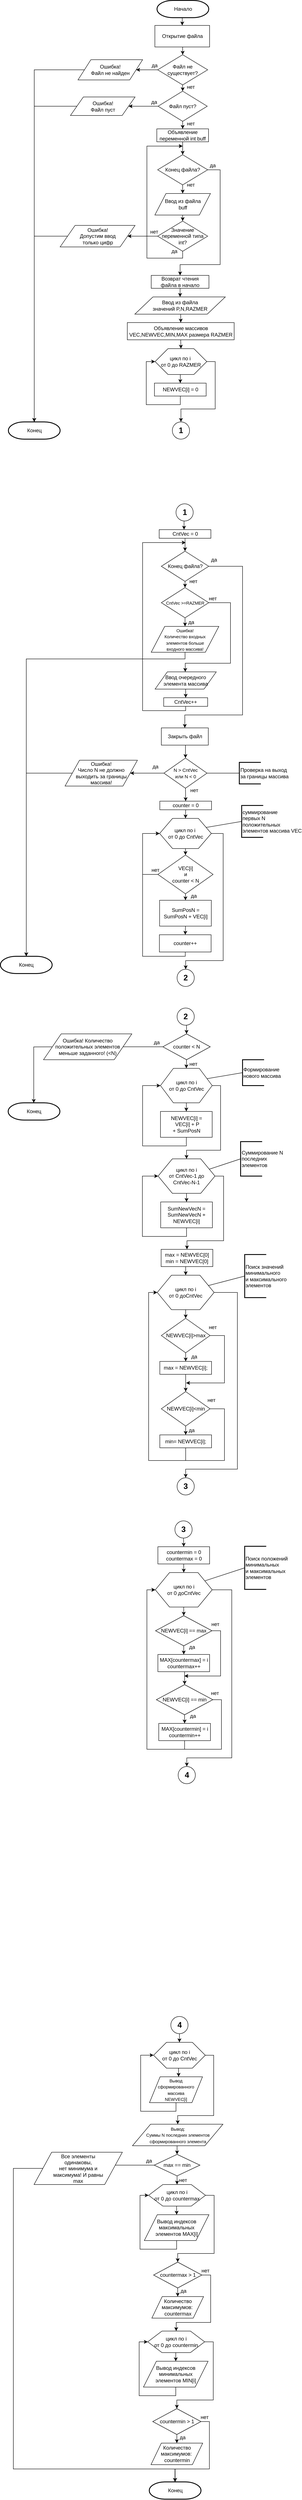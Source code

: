 <mxfile version="12.3.4" pages="1"><diagram id="WRQlMpWq58KjarVVxfaa" name="Page-1"><mxGraphModel dx="1133" dy="649" grid="1" gridSize="10" guides="1" tooltips="1" connect="1" arrows="1" fold="1" page="1" pageScale="1" pageWidth="827" pageHeight="1169" math="0" shadow="0"><root><mxCell id="0"/><mxCell id="1" parent="0"/><mxCell id="BiYYjC-haVE1dlscHwm2-1" style="edgeStyle=orthogonalEdgeStyle;rounded=0;orthogonalLoop=1;jettySize=auto;html=1;exitX=0;exitY=0.5;exitDx=0;exitDy=0;entryX=1;entryY=0.5;entryDx=0;entryDy=0;" parent="1" source="BiYYjC-haVE1dlscHwm2-3" target="BiYYjC-haVE1dlscHwm2-20" edge="1"><mxGeometry relative="1" as="geometry"><mxPoint x="330" y="172.059" as="targetPoint"/></mxGeometry></mxCell><mxCell id="BiYYjC-haVE1dlscHwm2-2" style="edgeStyle=orthogonalEdgeStyle;rounded=0;orthogonalLoop=1;jettySize=auto;html=1;exitX=0.5;exitY=1;exitDx=0;exitDy=0;entryX=0.5;entryY=0;entryDx=0;entryDy=0;" parent="1" source="BiYYjC-haVE1dlscHwm2-3" target="BiYYjC-haVE1dlscHwm2-6" edge="1"><mxGeometry relative="1" as="geometry"/></mxCell><mxCell id="BiYYjC-haVE1dlscHwm2-3" value="Файл не существует?" style="rhombus;whiteSpace=wrap;html=1;" parent="1" vertex="1"><mxGeometry x="385" y="138" width="116" height="70" as="geometry"/></mxCell><mxCell id="BiYYjC-haVE1dlscHwm2-4" style="edgeStyle=orthogonalEdgeStyle;rounded=0;orthogonalLoop=1;jettySize=auto;html=1;exitX=0;exitY=0.5;exitDx=0;exitDy=0;entryX=1;entryY=0.5;entryDx=0;entryDy=0;" parent="1" source="BiYYjC-haVE1dlscHwm2-6" target="BiYYjC-haVE1dlscHwm2-21" edge="1"><mxGeometry relative="1" as="geometry"/></mxCell><mxCell id="95Y7y77qvngCBrebsbAm-8" style="edgeStyle=orthogonalEdgeStyle;rounded=0;orthogonalLoop=1;jettySize=auto;html=1;exitX=0.5;exitY=1;exitDx=0;exitDy=0;entryX=0.5;entryY=0;entryDx=0;entryDy=0;" edge="1" parent="1" source="BiYYjC-haVE1dlscHwm2-6" target="95Y7y77qvngCBrebsbAm-11"><mxGeometry relative="1" as="geometry"><mxPoint x="442.69" y="309.897" as="targetPoint"/></mxGeometry></mxCell><mxCell id="BiYYjC-haVE1dlscHwm2-6" value="Файл пуст?" style="rhombus;whiteSpace=wrap;html=1;" parent="1" vertex="1"><mxGeometry x="386" y="222.5" width="114" height="70" as="geometry"/></mxCell><mxCell id="BiYYjC-haVE1dlscHwm2-7" style="edgeStyle=orthogonalEdgeStyle;rounded=0;orthogonalLoop=1;jettySize=auto;html=1;exitX=0.5;exitY=1;exitDx=0;exitDy=0;entryX=0.5;entryY=0;entryDx=0;entryDy=0;" parent="1" target="95Y7y77qvngCBrebsbAm-58" edge="1"><mxGeometry relative="1" as="geometry"><mxPoint x="434.05" y="740.039" as="sourcePoint"/><mxPoint x="437.862" y="760.241" as="targetPoint"/><Array as="points"><mxPoint x="438" y="740"/></Array></mxGeometry></mxCell><mxCell id="BiYYjC-haVE1dlscHwm2-8" value="Ввод из файла&lt;br&gt;значений P,N,RAZMER" style="shape=parallelogram;perimeter=parallelogramPerimeter;whiteSpace=wrap;html=1;" parent="1" vertex="1"><mxGeometry x="332" y="700" width="210" height="40" as="geometry"/></mxCell><mxCell id="BiYYjC-haVE1dlscHwm2-16" style="edgeStyle=orthogonalEdgeStyle;rounded=0;orthogonalLoop=1;jettySize=auto;html=1;exitX=0.5;exitY=1;exitDx=0;exitDy=0;entryX=0.5;entryY=0;entryDx=0;entryDy=0;" parent="1" source="BiYYjC-haVE1dlscHwm2-17" target="BiYYjC-haVE1dlscHwm2-3" edge="1"><mxGeometry relative="1" as="geometry"/></mxCell><mxCell id="BiYYjC-haVE1dlscHwm2-17" value="Открытие файла" style="rounded=0;whiteSpace=wrap;html=1;" parent="1" vertex="1"><mxGeometry x="378.5" y="70" width="127" height="50" as="geometry"/></mxCell><mxCell id="YKleQXhqSdY958COvMkc-29" style="edgeStyle=orthogonalEdgeStyle;rounded=0;orthogonalLoop=1;jettySize=auto;html=1;exitX=0;exitY=0.5;exitDx=0;exitDy=0;entryX=0.5;entryY=0;entryDx=0;entryDy=0;entryPerimeter=0;" parent="1" source="BiYYjC-haVE1dlscHwm2-20" target="95Y7y77qvngCBrebsbAm-72" edge="1"><mxGeometry relative="1" as="geometry"><mxPoint x="86.138" y="1033.345" as="targetPoint"/></mxGeometry></mxCell><mxCell id="BiYYjC-haVE1dlscHwm2-20" value="Ошибка! &lt;br&gt;Файл не найден" style="shape=parallelogram;perimeter=parallelogramPerimeter;whiteSpace=wrap;html=1;" parent="1" vertex="1"><mxGeometry x="200" y="149.5" width="150" height="47" as="geometry"/></mxCell><mxCell id="YKleQXhqSdY958COvMkc-28" style="edgeStyle=orthogonalEdgeStyle;rounded=0;orthogonalLoop=1;jettySize=auto;html=1;exitX=0;exitY=0.5;exitDx=0;exitDy=0;entryX=0.5;entryY=0;entryDx=0;entryDy=0;entryPerimeter=0;" parent="1" source="BiYYjC-haVE1dlscHwm2-21" target="95Y7y77qvngCBrebsbAm-72" edge="1"><mxGeometry relative="1" as="geometry"><mxPoint x="86.138" y="1033.345" as="targetPoint"/></mxGeometry></mxCell><mxCell id="BiYYjC-haVE1dlscHwm2-21" value="Ошибка! &lt;br&gt;Файл пуст" style="shape=parallelogram;perimeter=parallelogramPerimeter;whiteSpace=wrap;html=1;" parent="1" vertex="1"><mxGeometry x="182.5" y="236" width="150" height="43" as="geometry"/></mxCell><mxCell id="95Y7y77qvngCBrebsbAm-83" style="edgeStyle=orthogonalEdgeStyle;rounded=0;orthogonalLoop=1;jettySize=auto;html=1;exitX=0.5;exitY=1;exitDx=0;exitDy=0;entryX=0.5;entryY=0;entryDx=0;entryDy=0;" edge="1" parent="1" source="BiYYjC-haVE1dlscHwm2-25" target="BiYYjC-haVE1dlscHwm2-29"><mxGeometry relative="1" as="geometry"/></mxCell><mxCell id="BiYYjC-haVE1dlscHwm2-25" value="Закрыть файл" style="rounded=0;whiteSpace=wrap;html=1;" parent="1" vertex="1"><mxGeometry x="393.5" y="1700" width="109" height="40" as="geometry"/></mxCell><mxCell id="BiYYjC-haVE1dlscHwm2-27" style="edgeStyle=orthogonalEdgeStyle;rounded=0;orthogonalLoop=1;jettySize=auto;html=1;exitX=0;exitY=0.5;exitDx=0;exitDy=0;entryX=1;entryY=0.5;entryDx=0;entryDy=0;" parent="1" source="BiYYjC-haVE1dlscHwm2-29" target="BiYYjC-haVE1dlscHwm2-30" edge="1"><mxGeometry relative="1" as="geometry"/></mxCell><mxCell id="BiYYjC-haVE1dlscHwm2-28" style="edgeStyle=orthogonalEdgeStyle;rounded=0;orthogonalLoop=1;jettySize=auto;html=1;exitX=0.5;exitY=1;exitDx=0;exitDy=0;entryX=0.5;entryY=0;entryDx=0;entryDy=0;" parent="1" source="BiYYjC-haVE1dlscHwm2-29" target="95Y7y77qvngCBrebsbAm-101" edge="1"><mxGeometry relative="1" as="geometry"><mxPoint x="449.621" y="1885.741" as="targetPoint"/></mxGeometry></mxCell><mxCell id="BiYYjC-haVE1dlscHwm2-29" value="&lt;font style=&quot;font-size: 11px&quot;&gt;N &amp;gt; СntVec &lt;br&gt;или N &amp;lt; 0&lt;/font&gt;" style="rhombus;whiteSpace=wrap;html=1;" parent="1" vertex="1"><mxGeometry x="399.5" y="1770" width="100" height="70" as="geometry"/></mxCell><mxCell id="95Y7y77qvngCBrebsbAm-84" style="edgeStyle=orthogonalEdgeStyle;rounded=0;orthogonalLoop=1;jettySize=auto;html=1;exitX=0;exitY=0.5;exitDx=0;exitDy=0;entryX=0.5;entryY=0;entryDx=0;entryDy=0;entryPerimeter=0;" edge="1" parent="1" source="BiYYjC-haVE1dlscHwm2-30" target="95Y7y77qvngCBrebsbAm-105"><mxGeometry relative="1" as="geometry"><mxPoint x="70" y="1960" as="targetPoint"/></mxGeometry></mxCell><mxCell id="BiYYjC-haVE1dlscHwm2-30" value="Ошибка! &lt;br&gt;Число N не должно &lt;br&gt;выходить за границы массива!" style="shape=parallelogram;perimeter=parallelogramPerimeter;whiteSpace=wrap;html=1;" parent="1" vertex="1"><mxGeometry x="170" y="1775" width="168" height="60" as="geometry"/></mxCell><mxCell id="BiYYjC-haVE1dlscHwm2-31" value="Проверка на выход&amp;nbsp;&lt;br&gt;за границы массива&lt;span style=&quot;text-align: center&quot;&gt;&lt;br&gt;&lt;/span&gt;" style="strokeWidth=2;html=1;shape=mxgraph.flowchart.annotation_1;align=left;pointerEvents=1;" parent="1" vertex="1"><mxGeometry x="574.5" y="1780" width="50" height="50" as="geometry"/></mxCell><mxCell id="BiYYjC-haVE1dlscHwm2-51" value="да" style="text;html=1;strokeColor=none;fillColor=none;align=center;verticalAlign=middle;whiteSpace=wrap;rounded=0;" parent="1" vertex="1"><mxGeometry x="358" y="152.5" width="40" height="20" as="geometry"/></mxCell><mxCell id="BiYYjC-haVE1dlscHwm2-52" value="нет&lt;br&gt;" style="text;html=1;strokeColor=none;fillColor=none;align=center;verticalAlign=middle;whiteSpace=wrap;rounded=0;" parent="1" vertex="1"><mxGeometry x="442" y="203" width="40" height="20" as="geometry"/></mxCell><mxCell id="BiYYjC-haVE1dlscHwm2-53" value="да" style="text;html=1;strokeColor=none;fillColor=none;align=center;verticalAlign=middle;whiteSpace=wrap;rounded=0;" parent="1" vertex="1"><mxGeometry x="357" y="237.5" width="40" height="20" as="geometry"/></mxCell><mxCell id="BiYYjC-haVE1dlscHwm2-54" value="нет" style="text;html=1;strokeColor=none;fillColor=none;align=center;verticalAlign=middle;whiteSpace=wrap;rounded=0;" parent="1" vertex="1"><mxGeometry x="442" y="287.5" width="40" height="20" as="geometry"/></mxCell><mxCell id="BiYYjC-haVE1dlscHwm2-57" value="да" style="text;html=1;strokeColor=none;fillColor=none;align=center;verticalAlign=middle;whiteSpace=wrap;rounded=0;" parent="1" vertex="1"><mxGeometry x="359.5" y="1780" width="40" height="20" as="geometry"/></mxCell><mxCell id="BiYYjC-haVE1dlscHwm2-63" value="нет" style="text;html=1;strokeColor=none;fillColor=none;align=center;verticalAlign=middle;whiteSpace=wrap;rounded=0;" parent="1" vertex="1"><mxGeometry x="449.5" y="1835" width="40" height="20" as="geometry"/></mxCell><mxCell id="YKleQXhqSdY958COvMkc-8" value="" style="endArrow=none;html=1;exitX=1;exitY=0.5;exitDx=0;exitDy=0;entryX=0;entryY=0.5;entryDx=0;entryDy=0;entryPerimeter=0;" parent="1" source="BiYYjC-haVE1dlscHwm2-29" target="BiYYjC-haVE1dlscHwm2-31" edge="1"><mxGeometry width="50" height="50" relative="1" as="geometry"><mxPoint x="517.5" y="1820" as="sourcePoint"/><mxPoint x="567.5" y="1770" as="targetPoint"/></mxGeometry></mxCell><mxCell id="95Y7y77qvngCBrebsbAm-5" style="edgeStyle=orthogonalEdgeStyle;rounded=0;orthogonalLoop=1;jettySize=auto;html=1;exitX=0.5;exitY=1;exitDx=0;exitDy=0;exitPerimeter=0;entryX=0.5;entryY=0;entryDx=0;entryDy=0;" edge="1" parent="1" source="95Y7y77qvngCBrebsbAm-3" target="BiYYjC-haVE1dlscHwm2-17"><mxGeometry relative="1" as="geometry"/></mxCell><mxCell id="95Y7y77qvngCBrebsbAm-3" value="&lt;span style=&quot;white-space: normal&quot;&gt;Начало&lt;/span&gt;" style="strokeWidth=2;html=1;shape=mxgraph.flowchart.terminator;whiteSpace=wrap;" vertex="1" parent="1"><mxGeometry x="383.5" y="12" width="120" height="40" as="geometry"/></mxCell><mxCell id="95Y7y77qvngCBrebsbAm-16" style="edgeStyle=orthogonalEdgeStyle;rounded=0;orthogonalLoop=1;jettySize=auto;html=1;exitX=0.5;exitY=1;exitDx=0;exitDy=0;entryX=0.5;entryY=0;entryDx=0;entryDy=0;" edge="1" parent="1" source="95Y7y77qvngCBrebsbAm-9" target="95Y7y77qvngCBrebsbAm-15"><mxGeometry relative="1" as="geometry"/></mxCell><mxCell id="95Y7y77qvngCBrebsbAm-9" value="Ввод из файла&lt;br&gt;buff" style="shape=parallelogram;perimeter=parallelogramPerimeter;whiteSpace=wrap;html=1;" vertex="1" parent="1"><mxGeometry x="378.5" y="460" width="129" height="50" as="geometry"/></mxCell><mxCell id="95Y7y77qvngCBrebsbAm-13" style="edgeStyle=orthogonalEdgeStyle;rounded=0;orthogonalLoop=1;jettySize=auto;html=1;exitX=0.5;exitY=1;exitDx=0;exitDy=0;entryX=0.5;entryY=0;entryDx=0;entryDy=0;" edge="1" parent="1" source="95Y7y77qvngCBrebsbAm-10" target="95Y7y77qvngCBrebsbAm-9"><mxGeometry relative="1" as="geometry"/></mxCell><mxCell id="95Y7y77qvngCBrebsbAm-18" style="edgeStyle=orthogonalEdgeStyle;rounded=0;orthogonalLoop=1;jettySize=auto;html=1;exitX=1;exitY=0.5;exitDx=0;exitDy=0;entryX=0.5;entryY=0;entryDx=0;entryDy=0;" edge="1" parent="1" source="95Y7y77qvngCBrebsbAm-10" target="95Y7y77qvngCBrebsbAm-29"><mxGeometry relative="1" as="geometry"><mxPoint x="493.667" y="400.167" as="sourcePoint"/><mxPoint x="442" y="670" as="targetPoint"/><Array as="points"><mxPoint x="530" y="405"/><mxPoint x="530" y="625"/><mxPoint x="437" y="625"/></Array></mxGeometry></mxCell><mxCell id="95Y7y77qvngCBrebsbAm-10" value="Конец файла?" style="rhombus;whiteSpace=wrap;html=1;" vertex="1" parent="1"><mxGeometry x="385" y="370" width="116" height="70" as="geometry"/></mxCell><mxCell id="95Y7y77qvngCBrebsbAm-12" style="edgeStyle=orthogonalEdgeStyle;rounded=0;orthogonalLoop=1;jettySize=auto;html=1;exitX=0.5;exitY=1;exitDx=0;exitDy=0;entryX=0.5;entryY=0;entryDx=0;entryDy=0;" edge="1" parent="1" source="95Y7y77qvngCBrebsbAm-11" target="95Y7y77qvngCBrebsbAm-10"><mxGeometry relative="1" as="geometry"/></mxCell><mxCell id="95Y7y77qvngCBrebsbAm-11" value="Объявление переменной int buff" style="rounded=0;whiteSpace=wrap;html=1;" vertex="1" parent="1"><mxGeometry x="383" y="310" width="120" height="30" as="geometry"/></mxCell><mxCell id="95Y7y77qvngCBrebsbAm-17" style="edgeStyle=orthogonalEdgeStyle;rounded=0;orthogonalLoop=1;jettySize=auto;html=1;exitX=0.5;exitY=1;exitDx=0;exitDy=0;" edge="1" parent="1" source="95Y7y77qvngCBrebsbAm-15"><mxGeometry relative="1" as="geometry"><mxPoint x="443" y="350" as="targetPoint"/><Array as="points"><mxPoint x="443" y="610"/><mxPoint x="360" y="610"/><mxPoint x="360" y="350"/></Array></mxGeometry></mxCell><mxCell id="95Y7y77qvngCBrebsbAm-15" value="Значение переменной типа int?" style="rhombus;whiteSpace=wrap;html=1;" vertex="1" parent="1"><mxGeometry x="385" y="524" width="116" height="70" as="geometry"/></mxCell><mxCell id="95Y7y77qvngCBrebsbAm-19" value="да" style="text;html=1;strokeColor=none;fillColor=none;align=center;verticalAlign=middle;whiteSpace=wrap;rounded=0;" vertex="1" parent="1"><mxGeometry x="493" y="385" width="40" height="20" as="geometry"/></mxCell><mxCell id="95Y7y77qvngCBrebsbAm-20" value="нет" style="text;html=1;strokeColor=none;fillColor=none;align=center;verticalAlign=middle;whiteSpace=wrap;rounded=0;" vertex="1" parent="1"><mxGeometry x="442" y="430" width="40" height="20" as="geometry"/></mxCell><mxCell id="95Y7y77qvngCBrebsbAm-21" value="да" style="text;html=1;strokeColor=none;fillColor=none;align=center;verticalAlign=middle;whiteSpace=wrap;rounded=0;" vertex="1" parent="1"><mxGeometry x="403.5" y="584" width="40" height="20" as="geometry"/></mxCell><mxCell id="95Y7y77qvngCBrebsbAm-25" style="edgeStyle=orthogonalEdgeStyle;rounded=0;orthogonalLoop=1;jettySize=auto;html=1;exitX=0;exitY=0.5;exitDx=0;exitDy=0;entryX=1;entryY=0.5;entryDx=0;entryDy=0;" edge="1" parent="1" source="95Y7y77qvngCBrebsbAm-15" target="95Y7y77qvngCBrebsbAm-24"><mxGeometry relative="1" as="geometry"><Array as="points"/></mxGeometry></mxCell><mxCell id="95Y7y77qvngCBrebsbAm-23" value="нет" style="text;html=1;strokeColor=none;fillColor=none;align=center;verticalAlign=middle;whiteSpace=wrap;rounded=0;" vertex="1" parent="1"><mxGeometry x="357" y="539" width="40" height="20" as="geometry"/></mxCell><mxCell id="95Y7y77qvngCBrebsbAm-26" style="edgeStyle=orthogonalEdgeStyle;rounded=0;orthogonalLoop=1;jettySize=auto;html=1;exitX=0;exitY=0.5;exitDx=0;exitDy=0;entryX=0.5;entryY=0;entryDx=0;entryDy=0;entryPerimeter=0;" edge="1" parent="1" source="95Y7y77qvngCBrebsbAm-24" target="95Y7y77qvngCBrebsbAm-72"><mxGeometry relative="1" as="geometry"><mxPoint x="86.138" y="1033.345" as="targetPoint"/><Array as="points"><mxPoint x="99" y="559"/></Array></mxGeometry></mxCell><mxCell id="95Y7y77qvngCBrebsbAm-24" value="Ошибка! &lt;br&gt;Допустим ввод &lt;br&gt;только цифр" style="shape=parallelogram;perimeter=parallelogramPerimeter;whiteSpace=wrap;html=1;" vertex="1" parent="1"><mxGeometry x="158.5" y="534" width="174" height="50" as="geometry"/></mxCell><mxCell id="95Y7y77qvngCBrebsbAm-30" style="edgeStyle=orthogonalEdgeStyle;rounded=0;orthogonalLoop=1;jettySize=auto;html=1;exitX=0.5;exitY=1;exitDx=0;exitDy=0;entryX=0.5;entryY=0;entryDx=0;entryDy=0;" edge="1" parent="1" source="95Y7y77qvngCBrebsbAm-29" target="BiYYjC-haVE1dlscHwm2-8"><mxGeometry relative="1" as="geometry"/></mxCell><mxCell id="95Y7y77qvngCBrebsbAm-29" value="Возврат чтения &lt;br&gt;файла в начало" style="rounded=0;whiteSpace=wrap;html=1;" vertex="1" parent="1"><mxGeometry x="370" y="650" width="134" height="30" as="geometry"/></mxCell><mxCell id="95Y7y77qvngCBrebsbAm-45" style="edgeStyle=orthogonalEdgeStyle;rounded=0;orthogonalLoop=1;jettySize=auto;html=1;exitX=0.5;exitY=1;exitDx=0;exitDy=0;entryX=0.5;entryY=0;entryDx=0;entryDy=0;" edge="1" parent="1" source="95Y7y77qvngCBrebsbAm-46" target="95Y7y77qvngCBrebsbAm-53"><mxGeometry relative="1" as="geometry"><mxPoint x="448.293" y="1379.914" as="targetPoint"/></mxGeometry></mxCell><mxCell id="95Y7y77qvngCBrebsbAm-79" style="edgeStyle=orthogonalEdgeStyle;rounded=0;orthogonalLoop=1;jettySize=auto;html=1;exitX=1;exitY=0.5;exitDx=0;exitDy=0;entryX=0.5;entryY=0;entryDx=0;entryDy=0;" edge="1" parent="1" source="95Y7y77qvngCBrebsbAm-46" target="BiYYjC-haVE1dlscHwm2-25"><mxGeometry relative="1" as="geometry"><mxPoint x="452" y="1700" as="targetPoint"/><Array as="points"><mxPoint x="582" y="1325"/><mxPoint x="582" y="1670"/><mxPoint x="448" y="1670"/></Array></mxGeometry></mxCell><mxCell id="95Y7y77qvngCBrebsbAm-46" value="Конец файла?" style="rhombus;whiteSpace=wrap;html=1;" vertex="1" parent="1"><mxGeometry x="393.5" y="1290" width="110" height="70" as="geometry"/></mxCell><mxCell id="95Y7y77qvngCBrebsbAm-47" value="нет" style="text;html=1;strokeColor=none;fillColor=none;align=center;verticalAlign=middle;whiteSpace=wrap;rounded=0;" vertex="1" parent="1"><mxGeometry x="447.5" y="1349.5" width="40" height="20" as="geometry"/></mxCell><mxCell id="95Y7y77qvngCBrebsbAm-48" value="да" style="text;html=1;strokeColor=none;fillColor=none;align=center;verticalAlign=middle;whiteSpace=wrap;rounded=0;" vertex="1" parent="1"><mxGeometry x="495.5" y="1299.5" width="40" height="20" as="geometry"/></mxCell><mxCell id="95Y7y77qvngCBrebsbAm-49" style="edgeStyle=orthogonalEdgeStyle;rounded=0;orthogonalLoop=1;jettySize=auto;html=1;exitX=0.5;exitY=1;exitDx=0;exitDy=0;entryX=0.5;entryY=0;entryDx=0;entryDy=0;" edge="1" parent="1" source="95Y7y77qvngCBrebsbAm-50" target="95Y7y77qvngCBrebsbAm-56"><mxGeometry relative="1" as="geometry"/></mxCell><mxCell id="95Y7y77qvngCBrebsbAm-50" value="Ввод очередного элемента массива" style="shape=parallelogram;perimeter=parallelogramPerimeter;whiteSpace=wrap;html=1;" vertex="1" parent="1"><mxGeometry x="379" y="1570" width="142" height="40" as="geometry"/></mxCell><mxCell id="95Y7y77qvngCBrebsbAm-51" style="edgeStyle=orthogonalEdgeStyle;rounded=0;orthogonalLoop=1;jettySize=auto;html=1;exitX=0.5;exitY=1;exitDx=0;exitDy=0;entryX=0.5;entryY=0;entryDx=0;entryDy=0;" edge="1" parent="1" source="95Y7y77qvngCBrebsbAm-53" target="95Y7y77qvngCBrebsbAm-54"><mxGeometry relative="1" as="geometry"><mxPoint x="448.293" y="1464.741" as="targetPoint"/></mxGeometry></mxCell><mxCell id="95Y7y77qvngCBrebsbAm-52" style="edgeStyle=orthogonalEdgeStyle;rounded=0;orthogonalLoop=1;jettySize=auto;html=1;exitX=1;exitY=0.5;exitDx=0;exitDy=0;" edge="1" parent="1" source="95Y7y77qvngCBrebsbAm-53" target="95Y7y77qvngCBrebsbAm-50"><mxGeometry relative="1" as="geometry"><mxPoint x="535.5" y="1594.5" as="targetPoint"/><Array as="points"><mxPoint x="554" y="1409"/><mxPoint x="554" y="1550"/><mxPoint x="449" y="1550"/></Array></mxGeometry></mxCell><mxCell id="95Y7y77qvngCBrebsbAm-53" value="&lt;font style=&quot;font-size: 10px&quot;&gt;CntVec &amp;gt;=RAZMER&lt;/font&gt;" style="rhombus;whiteSpace=wrap;html=1;" vertex="1" parent="1"><mxGeometry x="393.5" y="1374.5" width="110" height="70" as="geometry"/></mxCell><mxCell id="95Y7y77qvngCBrebsbAm-80" style="edgeStyle=orthogonalEdgeStyle;rounded=0;orthogonalLoop=1;jettySize=auto;html=1;exitX=0.5;exitY=1;exitDx=0;exitDy=0;entryX=0.5;entryY=0;entryDx=0;entryDy=0;entryPerimeter=0;" edge="1" parent="1" source="95Y7y77qvngCBrebsbAm-54" target="95Y7y77qvngCBrebsbAm-105"><mxGeometry relative="1" as="geometry"><mxPoint x="70" y="1960" as="targetPoint"/><Array as="points"><mxPoint x="449" y="1540"/><mxPoint x="80" y="1540"/></Array></mxGeometry></mxCell><mxCell id="95Y7y77qvngCBrebsbAm-54" value="&lt;font style=&quot;font-size: 10px&quot;&gt;Ошибка! &lt;br&gt;Количество входных &lt;br&gt;элементов больше &lt;br&gt;входного массива!&lt;/font&gt;" style="shape=parallelogram;perimeter=parallelogramPerimeter;whiteSpace=wrap;html=1;" vertex="1" parent="1"><mxGeometry x="370" y="1464.5" width="157" height="60" as="geometry"/></mxCell><mxCell id="95Y7y77qvngCBrebsbAm-55" value="да" style="text;html=1;strokeColor=none;fillColor=none;align=center;verticalAlign=middle;whiteSpace=wrap;rounded=0;" vertex="1" parent="1"><mxGeometry x="443" y="1444.5" width="40" height="20" as="geometry"/></mxCell><mxCell id="95Y7y77qvngCBrebsbAm-82" style="edgeStyle=orthogonalEdgeStyle;rounded=0;orthogonalLoop=1;jettySize=auto;html=1;exitX=0.5;exitY=1;exitDx=0;exitDy=0;" edge="1" parent="1" source="95Y7y77qvngCBrebsbAm-56"><mxGeometry relative="1" as="geometry"><mxPoint x="450" y="1270" as="targetPoint"/><Array as="points"><mxPoint x="450" y="1660"/><mxPoint x="350" y="1660"/><mxPoint x="350" y="1270"/></Array></mxGeometry></mxCell><mxCell id="95Y7y77qvngCBrebsbAm-56" value="CntVec++" style="rounded=0;whiteSpace=wrap;html=1;" vertex="1" parent="1"><mxGeometry x="399" y="1630" width="102" height="20" as="geometry"/></mxCell><mxCell id="95Y7y77qvngCBrebsbAm-57" value="нет" style="text;html=1;strokeColor=none;fillColor=none;align=center;verticalAlign=middle;whiteSpace=wrap;rounded=0;" vertex="1" parent="1"><mxGeometry x="493" y="1389.5" width="40" height="20" as="geometry"/></mxCell><mxCell id="95Y7y77qvngCBrebsbAm-64" style="edgeStyle=orthogonalEdgeStyle;rounded=0;orthogonalLoop=1;jettySize=auto;html=1;exitX=0.5;exitY=1;exitDx=0;exitDy=0;entryX=0.5;entryY=0;entryDx=0;entryDy=0;" edge="1" parent="1" source="95Y7y77qvngCBrebsbAm-58" target="95Y7y77qvngCBrebsbAm-63"><mxGeometry relative="1" as="geometry"/></mxCell><mxCell id="95Y7y77qvngCBrebsbAm-58" value="Объявление массивов&lt;br&gt;VEC,NEWVEC,MIN,MAX размера RAZMER" style="rounded=0;whiteSpace=wrap;html=1;" vertex="1" parent="1"><mxGeometry x="314.5" y="759.5" width="248" height="40" as="geometry"/></mxCell><mxCell id="95Y7y77qvngCBrebsbAm-66" style="edgeStyle=orthogonalEdgeStyle;rounded=0;orthogonalLoop=1;jettySize=auto;html=1;exitX=0.5;exitY=1;exitDx=0;exitDy=0;entryX=0.5;entryY=0;entryDx=0;entryDy=0;" edge="1" parent="1" source="95Y7y77qvngCBrebsbAm-63" target="95Y7y77qvngCBrebsbAm-65"><mxGeometry relative="1" as="geometry"/></mxCell><mxCell id="95Y7y77qvngCBrebsbAm-68" style="edgeStyle=orthogonalEdgeStyle;rounded=0;orthogonalLoop=1;jettySize=auto;html=1;exitX=1;exitY=0.5;exitDx=0;exitDy=0;entryX=0.5;entryY=0;entryDx=0;entryDy=0;" edge="1" parent="1" source="95Y7y77qvngCBrebsbAm-63" target="95Y7y77qvngCBrebsbAm-70"><mxGeometry relative="1" as="geometry"><mxPoint x="439.5" y="1010" as="targetPoint"/><Array as="points"><mxPoint x="518.5" y="850"/><mxPoint x="518.5" y="960"/><mxPoint x="439.5" y="960"/></Array></mxGeometry></mxCell><mxCell id="95Y7y77qvngCBrebsbAm-63" value="цикл по i&amp;nbsp;&lt;br&gt;от 0 до RAZMER" style="shape=hexagon;perimeter=hexagonPerimeter2;whiteSpace=wrap;html=1;" vertex="1" parent="1"><mxGeometry x="379" y="820" width="120" height="60" as="geometry"/></mxCell><mxCell id="95Y7y77qvngCBrebsbAm-67" style="edgeStyle=orthogonalEdgeStyle;rounded=0;orthogonalLoop=1;jettySize=auto;html=1;exitX=0.5;exitY=1;exitDx=0;exitDy=0;entryX=0;entryY=0.5;entryDx=0;entryDy=0;" edge="1" parent="1" source="95Y7y77qvngCBrebsbAm-65" target="95Y7y77qvngCBrebsbAm-63"><mxGeometry relative="1" as="geometry"><mxPoint x="370.5" y="850" as="targetPoint"/><Array as="points"><mxPoint x="437.5" y="950"/><mxPoint x="358.5" y="950"/><mxPoint x="358.5" y="850"/></Array></mxGeometry></mxCell><mxCell id="95Y7y77qvngCBrebsbAm-65" value="NEWVEC[i] = 0" style="rounded=0;whiteSpace=wrap;html=1;" vertex="1" parent="1"><mxGeometry x="377.5" y="900" width="120" height="30" as="geometry"/></mxCell><mxCell id="95Y7y77qvngCBrebsbAm-70" value="&lt;b&gt;&lt;font style=&quot;font-size: 18px&quot;&gt;1&lt;/font&gt;&lt;/b&gt;" style="ellipse;whiteSpace=wrap;html=1;" vertex="1" parent="1"><mxGeometry x="419" y="990" width="40" height="40" as="geometry"/></mxCell><mxCell id="95Y7y77qvngCBrebsbAm-72" value="Конец" style="strokeWidth=2;html=1;shape=mxgraph.flowchart.terminator;whiteSpace=wrap;" vertex="1" parent="1"><mxGeometry x="38.5" y="990" width="120" height="40" as="geometry"/></mxCell><mxCell id="95Y7y77qvngCBrebsbAm-78" style="edgeStyle=orthogonalEdgeStyle;rounded=0;orthogonalLoop=1;jettySize=auto;html=1;exitX=0.5;exitY=1;exitDx=0;exitDy=0;entryX=0.481;entryY=0;entryDx=0;entryDy=0;entryPerimeter=0;" edge="1" parent="1" source="95Y7y77qvngCBrebsbAm-73" target="95Y7y77qvngCBrebsbAm-75"><mxGeometry relative="1" as="geometry"/></mxCell><mxCell id="95Y7y77qvngCBrebsbAm-73" value="&lt;b&gt;&lt;font style=&quot;font-size: 18px&quot;&gt;1&lt;/font&gt;&lt;/b&gt;" style="ellipse;whiteSpace=wrap;html=1;" vertex="1" parent="1"><mxGeometry x="427.5" y="1180" width="40" height="40" as="geometry"/></mxCell><mxCell id="95Y7y77qvngCBrebsbAm-77" style="edgeStyle=orthogonalEdgeStyle;rounded=0;orthogonalLoop=1;jettySize=auto;html=1;exitX=0.5;exitY=1;exitDx=0;exitDy=0;entryX=0.5;entryY=0;entryDx=0;entryDy=0;" edge="1" parent="1" source="95Y7y77qvngCBrebsbAm-75" target="95Y7y77qvngCBrebsbAm-46"><mxGeometry relative="1" as="geometry"><Array as="points"><mxPoint x="448" y="1260"/></Array></mxGeometry></mxCell><mxCell id="95Y7y77qvngCBrebsbAm-75" value="CntVec = 0" style="rounded=0;whiteSpace=wrap;html=1;" vertex="1" parent="1"><mxGeometry x="388.5" y="1240" width="120" height="20" as="geometry"/></mxCell><mxCell id="95Y7y77qvngCBrebsbAm-85" style="edgeStyle=orthogonalEdgeStyle;rounded=0;orthogonalLoop=1;jettySize=auto;html=1;exitX=0.5;exitY=1;exitDx=0;exitDy=0;entryX=0.5;entryY=0;entryDx=0;entryDy=0;" edge="1" parent="1" source="95Y7y77qvngCBrebsbAm-87" target="95Y7y77qvngCBrebsbAm-90"><mxGeometry relative="1" as="geometry"/></mxCell><mxCell id="95Y7y77qvngCBrebsbAm-86" style="edgeStyle=orthogonalEdgeStyle;rounded=0;orthogonalLoop=1;jettySize=auto;html=1;exitX=1;exitY=0.5;exitDx=0;exitDy=0;entryX=0.5;entryY=0;entryDx=0;entryDy=0;" edge="1" parent="1" source="95Y7y77qvngCBrebsbAm-87" target="95Y7y77qvngCBrebsbAm-106"><mxGeometry relative="1" as="geometry"><mxPoint x="449.857" y="2259.857" as="targetPoint"/><Array as="points"><mxPoint x="537" y="1945"/><mxPoint x="537" y="2240"/><mxPoint x="450" y="2240"/></Array></mxGeometry></mxCell><mxCell id="95Y7y77qvngCBrebsbAm-87" value="цикл по i&amp;nbsp;&lt;br&gt;от 0 до CntVec" style="shape=hexagon;perimeter=hexagonPerimeter2;whiteSpace=wrap;html=1;" vertex="1" parent="1"><mxGeometry x="389.5" y="1910" width="120" height="70" as="geometry"/></mxCell><mxCell id="95Y7y77qvngCBrebsbAm-88" style="edgeStyle=orthogonalEdgeStyle;rounded=0;orthogonalLoop=1;jettySize=auto;html=1;exitX=0.5;exitY=1;exitDx=0;exitDy=0;entryX=0.5;entryY=0;entryDx=0;entryDy=0;" edge="1" parent="1" source="95Y7y77qvngCBrebsbAm-90" target="95Y7y77qvngCBrebsbAm-92"><mxGeometry relative="1" as="geometry"/></mxCell><mxCell id="95Y7y77qvngCBrebsbAm-89" style="edgeStyle=orthogonalEdgeStyle;rounded=0;jumpStyle=none;orthogonalLoop=1;jettySize=auto;html=1;exitX=0;exitY=0.5;exitDx=0;exitDy=0;entryX=0;entryY=0.5;entryDx=0;entryDy=0;strokeColor=#000000;" edge="1" parent="1" source="95Y7y77qvngCBrebsbAm-90" target="95Y7y77qvngCBrebsbAm-87"><mxGeometry relative="1" as="geometry"><Array as="points"><mxPoint x="350" y="2040"/><mxPoint x="350" y="1945"/></Array></mxGeometry></mxCell><mxCell id="95Y7y77qvngCBrebsbAm-90" value="VEC[i]&lt;br&gt;и&lt;br&gt;counter &amp;lt; N" style="rhombus;whiteSpace=wrap;html=1;" vertex="1" parent="1"><mxGeometry x="385.5" y="1995" width="128" height="90" as="geometry"/></mxCell><mxCell id="95Y7y77qvngCBrebsbAm-91" style="edgeStyle=orthogonalEdgeStyle;rounded=0;orthogonalLoop=1;jettySize=auto;html=1;exitX=0.5;exitY=1;exitDx=0;exitDy=0;entryX=0.5;entryY=0;entryDx=0;entryDy=0;" edge="1" parent="1" source="95Y7y77qvngCBrebsbAm-92" target="95Y7y77qvngCBrebsbAm-94"><mxGeometry relative="1" as="geometry"/></mxCell><mxCell id="95Y7y77qvngCBrebsbAm-92" value="SumPosN = SumPosN + VEC[i]" style="rounded=0;whiteSpace=wrap;html=1;" vertex="1" parent="1"><mxGeometry x="389.5" y="2100" width="120" height="60" as="geometry"/></mxCell><mxCell id="95Y7y77qvngCBrebsbAm-93" style="edgeStyle=orthogonalEdgeStyle;rounded=0;orthogonalLoop=1;jettySize=auto;html=1;exitX=0.5;exitY=1;exitDx=0;exitDy=0;entryX=0;entryY=0.5;entryDx=0;entryDy=0;" edge="1" parent="1" source="95Y7y77qvngCBrebsbAm-94" target="95Y7y77qvngCBrebsbAm-87"><mxGeometry relative="1" as="geometry"><mxPoint x="347.5" y="1950" as="targetPoint"/><Array as="points"><mxPoint x="449" y="2230"/><mxPoint x="350" y="2230"/><mxPoint x="350" y="1945"/></Array></mxGeometry></mxCell><mxCell id="95Y7y77qvngCBrebsbAm-94" value="counter++" style="rounded=0;whiteSpace=wrap;html=1;" vertex="1" parent="1"><mxGeometry x="389" y="2180" width="120" height="40" as="geometry"/></mxCell><mxCell id="95Y7y77qvngCBrebsbAm-97" value="суммирование &lt;br&gt;первых N &lt;br&gt;положительных &lt;br&gt;элементов массива VEC" style="strokeWidth=2;html=1;shape=mxgraph.flowchart.annotation_1;align=left;pointerEvents=1;" vertex="1" parent="1"><mxGeometry x="580" y="1880" width="50" height="74" as="geometry"/></mxCell><mxCell id="95Y7y77qvngCBrebsbAm-98" value="да" style="text;html=1;strokeColor=none;fillColor=none;align=center;verticalAlign=middle;whiteSpace=wrap;rounded=0;" vertex="1" parent="1"><mxGeometry x="449" y="2080" width="40" height="20" as="geometry"/></mxCell><mxCell id="95Y7y77qvngCBrebsbAm-99" value="нет" style="text;html=1;strokeColor=none;fillColor=none;align=center;verticalAlign=middle;whiteSpace=wrap;rounded=0;" vertex="1" parent="1"><mxGeometry x="360" y="2020" width="40" height="20" as="geometry"/></mxCell><mxCell id="95Y7y77qvngCBrebsbAm-100" value="" style="endArrow=none;html=1;exitX=1;exitY=0.25;exitDx=0;exitDy=0;entryX=0;entryY=0.5;entryDx=0;entryDy=0;entryPerimeter=0;" edge="1" parent="1" source="95Y7y77qvngCBrebsbAm-87" target="95Y7y77qvngCBrebsbAm-97"><mxGeometry width="50" height="50" relative="1" as="geometry"><mxPoint x="520" y="1970" as="sourcePoint"/><mxPoint x="570" y="1920" as="targetPoint"/></mxGeometry></mxCell><mxCell id="95Y7y77qvngCBrebsbAm-104" style="edgeStyle=orthogonalEdgeStyle;rounded=0;orthogonalLoop=1;jettySize=auto;html=1;exitX=0.5;exitY=1;exitDx=0;exitDy=0;entryX=0.5;entryY=0;entryDx=0;entryDy=0;" edge="1" parent="1" source="95Y7y77qvngCBrebsbAm-101" target="95Y7y77qvngCBrebsbAm-87"><mxGeometry relative="1" as="geometry"/></mxCell><mxCell id="95Y7y77qvngCBrebsbAm-101" value="counter = 0" style="rounded=0;whiteSpace=wrap;html=1;" vertex="1" parent="1"><mxGeometry x="390" y="1870" width="120" height="20" as="geometry"/></mxCell><mxCell id="95Y7y77qvngCBrebsbAm-105" value="Конец" style="strokeWidth=2;html=1;shape=mxgraph.flowchart.terminator;whiteSpace=wrap;" vertex="1" parent="1"><mxGeometry x="20" y="2230" width="120" height="40" as="geometry"/></mxCell><mxCell id="95Y7y77qvngCBrebsbAm-106" value="&lt;b&gt;&lt;font style=&quot;font-size: 18px&quot;&gt;2&lt;/font&gt;&lt;/b&gt;" style="ellipse;whiteSpace=wrap;html=1;" vertex="1" parent="1"><mxGeometry x="430" y="2260" width="40" height="40" as="geometry"/></mxCell><mxCell id="95Y7y77qvngCBrebsbAm-110" style="edgeStyle=orthogonalEdgeStyle;rounded=0;orthogonalLoop=1;jettySize=auto;html=1;exitX=0.5;exitY=1;exitDx=0;exitDy=0;entryX=0.5;entryY=0;entryDx=0;entryDy=0;" edge="1" parent="1" source="95Y7y77qvngCBrebsbAm-107" target="95Y7y77qvngCBrebsbAm-109"><mxGeometry relative="1" as="geometry"/></mxCell><mxCell id="95Y7y77qvngCBrebsbAm-107" value="&lt;b&gt;&lt;font style=&quot;font-size: 18px&quot;&gt;2&lt;/font&gt;&lt;/b&gt;" style="ellipse;whiteSpace=wrap;html=1;" vertex="1" parent="1"><mxGeometry x="430" y="2350" width="40" height="40" as="geometry"/></mxCell><mxCell id="95Y7y77qvngCBrebsbAm-111" style="edgeStyle=orthogonalEdgeStyle;rounded=0;orthogonalLoop=1;jettySize=auto;html=1;exitX=0;exitY=0.5;exitDx=0;exitDy=0;entryX=1;entryY=0.5;entryDx=0;entryDy=0;" edge="1" parent="1" source="95Y7y77qvngCBrebsbAm-109" target="95Y7y77qvngCBrebsbAm-112"><mxGeometry relative="1" as="geometry"><mxPoint x="200" y="2450" as="targetPoint"/><Array as="points"><mxPoint x="267" y="2440"/></Array></mxGeometry></mxCell><mxCell id="95Y7y77qvngCBrebsbAm-114" style="edgeStyle=orthogonalEdgeStyle;rounded=0;orthogonalLoop=1;jettySize=auto;html=1;exitX=0.5;exitY=1;exitDx=0;exitDy=0;entryX=0.5;entryY=0;entryDx=0;entryDy=0;" edge="1" parent="1" source="95Y7y77qvngCBrebsbAm-109" target="95Y7y77qvngCBrebsbAm-117"><mxGeometry relative="1" as="geometry"><mxPoint x="452.345" y="2510" as="targetPoint"/></mxGeometry></mxCell><mxCell id="95Y7y77qvngCBrebsbAm-109" value="counter &amp;lt; N" style="rhombus;whiteSpace=wrap;html=1;" vertex="1" parent="1"><mxGeometry x="397" y="2410" width="110" height="60" as="geometry"/></mxCell><mxCell id="95Y7y77qvngCBrebsbAm-241" style="edgeStyle=orthogonalEdgeStyle;rounded=0;orthogonalLoop=1;jettySize=auto;html=1;exitX=0;exitY=0.5;exitDx=0;exitDy=0;entryX=0.5;entryY=0;entryDx=0;entryDy=0;entryPerimeter=0;" edge="1" parent="1"><mxGeometry relative="1" as="geometry"><mxPoint x="97.333" y="2570.167" as="targetPoint"/><mxPoint x="139.833" y="2440.167" as="sourcePoint"/><Array as="points"><mxPoint x="97" y="2440"/></Array></mxGeometry></mxCell><mxCell id="95Y7y77qvngCBrebsbAm-112" value="Ошибка! Количество положительных элементов &lt;br&gt;меньше заданного! (&amp;lt;N)" style="shape=parallelogram;perimeter=parallelogramPerimeter;whiteSpace=wrap;html=1;" vertex="1" parent="1"><mxGeometry x="120" y="2410" width="205" height="60" as="geometry"/></mxCell><mxCell id="95Y7y77qvngCBrebsbAm-113" value="да" style="text;html=1;strokeColor=none;fillColor=none;align=center;verticalAlign=middle;whiteSpace=wrap;rounded=0;" vertex="1" parent="1"><mxGeometry x="363" y="2420" width="40" height="20" as="geometry"/></mxCell><mxCell id="95Y7y77qvngCBrebsbAm-115" value="нет" style="text;html=1;strokeColor=none;fillColor=none;align=center;verticalAlign=middle;whiteSpace=wrap;rounded=0;" vertex="1" parent="1"><mxGeometry x="447.5" y="2470" width="40" height="20" as="geometry"/></mxCell><mxCell id="95Y7y77qvngCBrebsbAm-116" style="edgeStyle=orthogonalEdgeStyle;rounded=0;orthogonalLoop=1;jettySize=auto;html=1;exitX=0.5;exitY=1;exitDx=0;exitDy=0;entryX=0.5;entryY=0;entryDx=0;entryDy=0;" edge="1" parent="1" source="95Y7y77qvngCBrebsbAm-117" target="95Y7y77qvngCBrebsbAm-119"><mxGeometry relative="1" as="geometry"/></mxCell><mxCell id="95Y7y77qvngCBrebsbAm-128" style="edgeStyle=orthogonalEdgeStyle;rounded=0;orthogonalLoop=1;jettySize=auto;html=1;exitX=1;exitY=0.5;exitDx=0;exitDy=0;" edge="1" parent="1" source="95Y7y77qvngCBrebsbAm-117" target="95Y7y77qvngCBrebsbAm-123"><mxGeometry relative="1" as="geometry"><Array as="points"><mxPoint x="531" y="2530"/><mxPoint x="531" y="2680"/><mxPoint x="452" y="2680"/></Array></mxGeometry></mxCell><mxCell id="95Y7y77qvngCBrebsbAm-117" value="цикл по i&lt;br&gt;от 0 до CntVec" style="shape=hexagon;perimeter=hexagonPerimeter2;whiteSpace=wrap;html=1;" vertex="1" parent="1"><mxGeometry x="391.5" y="2490" width="120" height="80" as="geometry"/></mxCell><mxCell id="95Y7y77qvngCBrebsbAm-118" style="edgeStyle=orthogonalEdgeStyle;rounded=0;orthogonalLoop=1;jettySize=auto;html=1;exitX=0.5;exitY=1;exitDx=0;exitDy=0;entryX=0;entryY=0.5;entryDx=0;entryDy=0;" edge="1" parent="1" source="95Y7y77qvngCBrebsbAm-119" target="95Y7y77qvngCBrebsbAm-117"><mxGeometry relative="1" as="geometry"><mxPoint x="349.5" y="2530" as="targetPoint"/><Array as="points"><mxPoint x="451" y="2650"/><mxPoint x="451" y="2670"/><mxPoint x="350" y="2670"/><mxPoint x="350" y="2530"/></Array></mxGeometry></mxCell><mxCell id="95Y7y77qvngCBrebsbAm-119" value="NEWVEC[i] =&lt;br&gt;&amp;nbsp;VEC[i] + P &lt;br&gt;+ SumPosN" style="rounded=0;whiteSpace=wrap;html=1;" vertex="1" parent="1"><mxGeometry x="391.5" y="2590" width="120" height="60" as="geometry"/></mxCell><mxCell id="95Y7y77qvngCBrebsbAm-120" value="Формирование &lt;br&gt;нового массива" style="strokeWidth=2;html=1;shape=mxgraph.flowchart.annotation_1;align=left;pointerEvents=1;" vertex="1" parent="1"><mxGeometry x="582" y="2470" width="50" height="60" as="geometry"/></mxCell><mxCell id="95Y7y77qvngCBrebsbAm-121" value="" style="endArrow=none;html=1;exitX=1;exitY=0.25;exitDx=0;exitDy=0;entryX=0;entryY=0.5;entryDx=0;entryDy=0;entryPerimeter=0;" edge="1" parent="1" source="95Y7y77qvngCBrebsbAm-117" target="95Y7y77qvngCBrebsbAm-120"><mxGeometry width="50" height="50" relative="1" as="geometry"><mxPoint x="532" y="2540" as="sourcePoint"/><mxPoint x="582" y="2490" as="targetPoint"/></mxGeometry></mxCell><mxCell id="95Y7y77qvngCBrebsbAm-122" style="edgeStyle=orthogonalEdgeStyle;rounded=0;orthogonalLoop=1;jettySize=auto;html=1;exitX=0.5;exitY=1;exitDx=0;exitDy=0;entryX=0.5;entryY=0;entryDx=0;entryDy=0;" edge="1" parent="1" source="95Y7y77qvngCBrebsbAm-123" target="95Y7y77qvngCBrebsbAm-125"><mxGeometry relative="1" as="geometry"/></mxCell><mxCell id="95Y7y77qvngCBrebsbAm-130" style="edgeStyle=orthogonalEdgeStyle;rounded=0;orthogonalLoop=1;jettySize=auto;html=1;exitX=1;exitY=0.5;exitDx=0;exitDy=0;" edge="1" parent="1" source="95Y7y77qvngCBrebsbAm-123" target="95Y7y77qvngCBrebsbAm-129"><mxGeometry relative="1" as="geometry"><Array as="points"><mxPoint x="538" y="2740"/><mxPoint x="538" y="2890"/><mxPoint x="453" y="2890"/></Array></mxGeometry></mxCell><mxCell id="95Y7y77qvngCBrebsbAm-123" value="цикл по i&lt;br&gt;от CntVec-1 до&lt;br&gt;CntVec-N-1" style="shape=hexagon;perimeter=hexagonPerimeter2;whiteSpace=wrap;html=1;" vertex="1" parent="1"><mxGeometry x="386" y="2700" width="132" height="80" as="geometry"/></mxCell><mxCell id="95Y7y77qvngCBrebsbAm-124" style="edgeStyle=orthogonalEdgeStyle;rounded=0;orthogonalLoop=1;jettySize=auto;html=1;exitX=0.5;exitY=1;exitDx=0;exitDy=0;entryX=0;entryY=0.5;entryDx=0;entryDy=0;" edge="1" parent="1" source="95Y7y77qvngCBrebsbAm-125" target="95Y7y77qvngCBrebsbAm-123"><mxGeometry relative="1" as="geometry"><Array as="points"><mxPoint x="452.5" y="2880"/><mxPoint x="349.5" y="2880"/><mxPoint x="349.5" y="2740"/></Array></mxGeometry></mxCell><mxCell id="95Y7y77qvngCBrebsbAm-125" value="SumNewVecN = SumNewVecN +&lt;br&gt;NEWVEC[i]" style="rounded=0;whiteSpace=wrap;html=1;" vertex="1" parent="1"><mxGeometry x="392" y="2800" width="120" height="60" as="geometry"/></mxCell><mxCell id="95Y7y77qvngCBrebsbAm-126" value="Суммирование N &lt;br&gt;последних &lt;br&gt;элементов" style="strokeWidth=2;html=1;shape=mxgraph.flowchart.annotation_1;align=left;pointerEvents=1;" vertex="1" parent="1"><mxGeometry x="577.5" y="2660" width="50" height="80" as="geometry"/></mxCell><mxCell id="95Y7y77qvngCBrebsbAm-127" value="" style="endArrow=none;html=1;exitX=1;exitY=0.25;exitDx=0;exitDy=0;entryX=0;entryY=0.5;entryDx=0;entryDy=0;entryPerimeter=0;" edge="1" parent="1" source="95Y7y77qvngCBrebsbAm-123" target="95Y7y77qvngCBrebsbAm-126"><mxGeometry width="50" height="50" relative="1" as="geometry"><mxPoint x="507.5" y="2720" as="sourcePoint"/><mxPoint x="557.5" y="2670" as="targetPoint"/></mxGeometry></mxCell><mxCell id="95Y7y77qvngCBrebsbAm-134" style="edgeStyle=orthogonalEdgeStyle;rounded=0;orthogonalLoop=1;jettySize=auto;html=1;exitX=0.5;exitY=1;exitDx=0;exitDy=0;entryX=0.5;entryY=0;entryDx=0;entryDy=0;" edge="1" parent="1" source="95Y7y77qvngCBrebsbAm-129" target="95Y7y77qvngCBrebsbAm-133"><mxGeometry relative="1" as="geometry"/></mxCell><mxCell id="95Y7y77qvngCBrebsbAm-129" value="max = NEWVEC[0]&lt;br&gt;min = NEWVEC[0]" style="rounded=0;whiteSpace=wrap;html=1;" vertex="1" parent="1"><mxGeometry x="393" y="2910" width="120" height="40" as="geometry"/></mxCell><mxCell id="95Y7y77qvngCBrebsbAm-150" style="edgeStyle=orthogonalEdgeStyle;rounded=0;orthogonalLoop=1;jettySize=auto;html=1;exitX=0.5;exitY=1;exitDx=0;exitDy=0;entryX=0.5;entryY=0;entryDx=0;entryDy=0;" edge="1" parent="1" source="95Y7y77qvngCBrebsbAm-133" target="95Y7y77qvngCBrebsbAm-140"><mxGeometry relative="1" as="geometry"/></mxCell><mxCell id="95Y7y77qvngCBrebsbAm-156" style="edgeStyle=orthogonalEdgeStyle;rounded=0;orthogonalLoop=1;jettySize=auto;html=1;exitX=1;exitY=0.5;exitDx=0;exitDy=0;entryX=0.5;entryY=0;entryDx=0;entryDy=0;" edge="1" parent="1" source="95Y7y77qvngCBrebsbAm-133" target="95Y7y77qvngCBrebsbAm-157"><mxGeometry relative="1" as="geometry"><mxPoint x="450" y="3470" as="targetPoint"/><Array as="points"><mxPoint x="570" y="3010"/><mxPoint x="570" y="3420"/><mxPoint x="450" y="3420"/></Array></mxGeometry></mxCell><mxCell id="95Y7y77qvngCBrebsbAm-133" value="цикл по i&lt;br&gt;от 0 доCntVec" style="shape=hexagon;perimeter=hexagonPerimeter2;whiteSpace=wrap;html=1;" vertex="1" parent="1"><mxGeometry x="384" y="2970" width="132" height="80" as="geometry"/></mxCell><mxCell id="95Y7y77qvngCBrebsbAm-138" style="edgeStyle=orthogonalEdgeStyle;rounded=0;orthogonalLoop=1;jettySize=auto;html=1;exitX=0.5;exitY=1;exitDx=0;exitDy=0;entryX=0.5;entryY=0;entryDx=0;entryDy=0;" edge="1" parent="1" source="95Y7y77qvngCBrebsbAm-140" target="95Y7y77qvngCBrebsbAm-142"><mxGeometry relative="1" as="geometry"/></mxCell><mxCell id="95Y7y77qvngCBrebsbAm-139" style="edgeStyle=orthogonalEdgeStyle;rounded=0;orthogonalLoop=1;jettySize=auto;html=1;exitX=1;exitY=0.5;exitDx=0;exitDy=0;" edge="1" parent="1" source="95Y7y77qvngCBrebsbAm-140"><mxGeometry relative="1" as="geometry"><mxPoint x="451" y="3220" as="targetPoint"/><Array as="points"><mxPoint x="540" y="3110"/><mxPoint x="540" y="3220"/></Array></mxGeometry></mxCell><mxCell id="95Y7y77qvngCBrebsbAm-140" value="NEWVEC[i]&amp;gt;max" style="rhombus;whiteSpace=wrap;html=1;" vertex="1" parent="1"><mxGeometry x="393.5" y="3070" width="113" height="80" as="geometry"/></mxCell><mxCell id="95Y7y77qvngCBrebsbAm-141" style="edgeStyle=orthogonalEdgeStyle;rounded=0;orthogonalLoop=1;jettySize=auto;html=1;exitX=0.5;exitY=1;exitDx=0;exitDy=0;entryX=0.5;entryY=0;entryDx=0;entryDy=0;" edge="1" parent="1" source="95Y7y77qvngCBrebsbAm-142" target="95Y7y77qvngCBrebsbAm-144"><mxGeometry relative="1" as="geometry"/></mxCell><mxCell id="95Y7y77qvngCBrebsbAm-142" value="max = NEWVEC[i];" style="rounded=0;whiteSpace=wrap;html=1;" vertex="1" parent="1"><mxGeometry x="390" y="3170" width="120" height="30" as="geometry"/></mxCell><mxCell id="95Y7y77qvngCBrebsbAm-143" style="edgeStyle=orthogonalEdgeStyle;rounded=0;orthogonalLoop=1;jettySize=auto;html=1;exitX=0.5;exitY=1;exitDx=0;exitDy=0;entryX=0.5;entryY=0;entryDx=0;entryDy=0;" edge="1" parent="1" source="95Y7y77qvngCBrebsbAm-144" target="95Y7y77qvngCBrebsbAm-145"><mxGeometry relative="1" as="geometry"/></mxCell><mxCell id="95Y7y77qvngCBrebsbAm-151" style="edgeStyle=orthogonalEdgeStyle;rounded=0;orthogonalLoop=1;jettySize=auto;html=1;exitX=1;exitY=0.5;exitDx=0;exitDy=0;entryX=0;entryY=0.5;entryDx=0;entryDy=0;" edge="1" parent="1" source="95Y7y77qvngCBrebsbAm-144" target="95Y7y77qvngCBrebsbAm-133"><mxGeometry relative="1" as="geometry"><Array as="points"><mxPoint x="540" y="3280"/><mxPoint x="540" y="3400"/><mxPoint x="364" y="3400"/><mxPoint x="364" y="3010"/></Array></mxGeometry></mxCell><mxCell id="95Y7y77qvngCBrebsbAm-144" value="NEWVEC[i]&amp;lt;min" style="rhombus;whiteSpace=wrap;html=1;" vertex="1" parent="1"><mxGeometry x="393.5" y="3240" width="113" height="80" as="geometry"/></mxCell><mxCell id="95Y7y77qvngCBrebsbAm-152" style="edgeStyle=orthogonalEdgeStyle;rounded=0;orthogonalLoop=1;jettySize=auto;html=1;exitX=0.5;exitY=1;exitDx=0;exitDy=0;entryX=0;entryY=0.5;entryDx=0;entryDy=0;" edge="1" parent="1" source="95Y7y77qvngCBrebsbAm-145" target="95Y7y77qvngCBrebsbAm-133"><mxGeometry relative="1" as="geometry"><Array as="points"><mxPoint x="450" y="3400"/><mxPoint x="364" y="3400"/><mxPoint x="364" y="3010"/></Array></mxGeometry></mxCell><mxCell id="95Y7y77qvngCBrebsbAm-145" value="min= NEWVEC[i];" style="rounded=0;whiteSpace=wrap;html=1;" vertex="1" parent="1"><mxGeometry x="390" y="3340.5" width="120" height="30" as="geometry"/></mxCell><mxCell id="95Y7y77qvngCBrebsbAm-146" value="да" style="text;html=1;strokeColor=none;fillColor=none;align=center;verticalAlign=middle;whiteSpace=wrap;rounded=0;" vertex="1" parent="1"><mxGeometry x="450" y="3148.5" width="40" height="20" as="geometry"/></mxCell><mxCell id="95Y7y77qvngCBrebsbAm-147" value="нет" style="text;html=1;strokeColor=none;fillColor=none;align=center;verticalAlign=middle;whiteSpace=wrap;rounded=0;" vertex="1" parent="1"><mxGeometry x="493" y="3080.5" width="40" height="20" as="geometry"/></mxCell><mxCell id="95Y7y77qvngCBrebsbAm-148" value="да" style="text;html=1;strokeColor=none;fillColor=none;align=center;verticalAlign=middle;whiteSpace=wrap;rounded=0;" vertex="1" parent="1"><mxGeometry x="444" y="3320" width="40" height="20" as="geometry"/></mxCell><mxCell id="95Y7y77qvngCBrebsbAm-149" value="нет" style="text;html=1;strokeColor=none;fillColor=none;align=center;verticalAlign=middle;whiteSpace=wrap;rounded=0;" vertex="1" parent="1"><mxGeometry x="490" y="3250" width="40" height="20" as="geometry"/></mxCell><mxCell id="95Y7y77qvngCBrebsbAm-153" value="Поиск&amp;nbsp;значений &lt;br&gt;минимального &lt;br&gt;и максимального &lt;br&gt;элементов" style="strokeWidth=2;html=1;shape=mxgraph.flowchart.annotation_1;align=left;pointerEvents=1;" vertex="1" parent="1"><mxGeometry x="587" y="2922" width="50" height="100" as="geometry"/></mxCell><mxCell id="95Y7y77qvngCBrebsbAm-154" value="" style="endArrow=none;html=1;exitX=1;exitY=0.25;exitDx=0;exitDy=0;entryX=0;entryY=0.5;entryDx=0;entryDy=0;entryPerimeter=0;" edge="1" parent="1" target="95Y7y77qvngCBrebsbAm-153" source="95Y7y77qvngCBrebsbAm-133"><mxGeometry width="50" height="50" relative="1" as="geometry"><mxPoint x="518" y="3005" as="sourcePoint"/><mxPoint x="616" y="2961.5" as="targetPoint"/></mxGeometry></mxCell><mxCell id="95Y7y77qvngCBrebsbAm-157" value="&lt;b&gt;&lt;font style=&quot;font-size: 18px&quot;&gt;3&lt;/font&gt;&lt;/b&gt;" style="ellipse;whiteSpace=wrap;html=1;" vertex="1" parent="1"><mxGeometry x="430" y="3440" width="40" height="40" as="geometry"/></mxCell><mxCell id="95Y7y77qvngCBrebsbAm-160" style="edgeStyle=orthogonalEdgeStyle;rounded=0;orthogonalLoop=1;jettySize=auto;html=1;exitX=0.5;exitY=1;exitDx=0;exitDy=0;entryX=0.5;entryY=0;entryDx=0;entryDy=0;" edge="1" parent="1" source="95Y7y77qvngCBrebsbAm-158" target="95Y7y77qvngCBrebsbAm-159"><mxGeometry relative="1" as="geometry"/></mxCell><mxCell id="95Y7y77qvngCBrebsbAm-158" value="&lt;b&gt;&lt;font style=&quot;font-size: 18px&quot;&gt;3&lt;/font&gt;&lt;/b&gt;" style="ellipse;whiteSpace=wrap;html=1;" vertex="1" parent="1"><mxGeometry x="425" y="3540" width="40" height="40" as="geometry"/></mxCell><mxCell id="95Y7y77qvngCBrebsbAm-162" style="edgeStyle=orthogonalEdgeStyle;rounded=0;orthogonalLoop=1;jettySize=auto;html=1;exitX=0.5;exitY=1;exitDx=0;exitDy=0;entryX=0.5;entryY=0;entryDx=0;entryDy=0;" edge="1" parent="1" source="95Y7y77qvngCBrebsbAm-159" target="95Y7y77qvngCBrebsbAm-161"><mxGeometry relative="1" as="geometry"/></mxCell><mxCell id="95Y7y77qvngCBrebsbAm-159" value="countermin = 0&lt;br&gt;countermax = 0" style="rounded=0;whiteSpace=wrap;html=1;" vertex="1" parent="1"><mxGeometry x="385.5" y="3600" width="120" height="40" as="geometry"/></mxCell><mxCell id="95Y7y77qvngCBrebsbAm-164" style="edgeStyle=orthogonalEdgeStyle;rounded=0;orthogonalLoop=1;jettySize=auto;html=1;exitX=0.5;exitY=1;exitDx=0;exitDy=0;entryX=0.5;entryY=0;entryDx=0;entryDy=0;" edge="1" parent="1" source="95Y7y77qvngCBrebsbAm-161" target="95Y7y77qvngCBrebsbAm-163"><mxGeometry relative="1" as="geometry"/></mxCell><mxCell id="95Y7y77qvngCBrebsbAm-179" style="edgeStyle=orthogonalEdgeStyle;rounded=0;orthogonalLoop=1;jettySize=auto;html=1;exitX=1;exitY=0.5;exitDx=0;exitDy=0;entryX=0.5;entryY=0;entryDx=0;entryDy=0;" edge="1" parent="1" source="95Y7y77qvngCBrebsbAm-161"><mxGeometry relative="1" as="geometry"><mxPoint x="452.571" y="4109.857" as="targetPoint"/><Array as="points"><mxPoint x="557" y="3700"/><mxPoint x="557" y="4090"/><mxPoint x="452" y="4090"/></Array></mxGeometry></mxCell><mxCell id="95Y7y77qvngCBrebsbAm-161" value="цикл по i&lt;br&gt;от 0 доCntVec" style="shape=hexagon;perimeter=hexagonPerimeter2;whiteSpace=wrap;html=1;" vertex="1" parent="1"><mxGeometry x="379.5" y="3660" width="132" height="80" as="geometry"/></mxCell><mxCell id="95Y7y77qvngCBrebsbAm-167" style="edgeStyle=orthogonalEdgeStyle;rounded=0;orthogonalLoop=1;jettySize=auto;html=1;exitX=0.5;exitY=1;exitDx=0;exitDy=0;entryX=0.5;entryY=0;entryDx=0;entryDy=0;" edge="1" parent="1" source="95Y7y77qvngCBrebsbAm-163" target="95Y7y77qvngCBrebsbAm-166"><mxGeometry relative="1" as="geometry"/></mxCell><mxCell id="95Y7y77qvngCBrebsbAm-174" style="edgeStyle=orthogonalEdgeStyle;rounded=0;orthogonalLoop=1;jettySize=auto;html=1;exitX=1;exitY=0.5;exitDx=0;exitDy=0;" edge="1" parent="1" source="95Y7y77qvngCBrebsbAm-163"><mxGeometry relative="1" as="geometry"><mxPoint x="447" y="3900" as="targetPoint"/><Array as="points"><mxPoint x="531" y="3795"/><mxPoint x="531" y="3900"/></Array></mxGeometry></mxCell><mxCell id="95Y7y77qvngCBrebsbAm-163" value="NEWVEC[i] == max" style="rhombus;whiteSpace=wrap;html=1;" vertex="1" parent="1"><mxGeometry x="380" y="3760" width="131" height="70" as="geometry"/></mxCell><mxCell id="95Y7y77qvngCBrebsbAm-173" style="edgeStyle=orthogonalEdgeStyle;rounded=0;orthogonalLoop=1;jettySize=auto;html=1;exitX=0.5;exitY=1;exitDx=0;exitDy=0;entryX=0.5;entryY=0;entryDx=0;entryDy=0;" edge="1" parent="1" source="95Y7y77qvngCBrebsbAm-166" target="95Y7y77qvngCBrebsbAm-170"><mxGeometry relative="1" as="geometry"/></mxCell><mxCell id="95Y7y77qvngCBrebsbAm-166" value="MAX[countermax] = i&lt;br&gt;countermax++" style="rounded=0;whiteSpace=wrap;html=1;" vertex="1" parent="1"><mxGeometry x="385.5" y="3850" width="120" height="40" as="geometry"/></mxCell><mxCell id="95Y7y77qvngCBrebsbAm-168" value="да" style="text;html=1;strokeColor=none;fillColor=none;align=center;verticalAlign=middle;whiteSpace=wrap;rounded=0;" vertex="1" parent="1"><mxGeometry x="445" y="3823" width="40" height="20" as="geometry"/></mxCell><mxCell id="95Y7y77qvngCBrebsbAm-169" style="edgeStyle=orthogonalEdgeStyle;rounded=0;orthogonalLoop=1;jettySize=auto;html=1;exitX=0.5;exitY=1;exitDx=0;exitDy=0;entryX=0.5;entryY=0;entryDx=0;entryDy=0;" edge="1" parent="1" source="95Y7y77qvngCBrebsbAm-170" target="95Y7y77qvngCBrebsbAm-171"><mxGeometry relative="1" as="geometry"/></mxCell><mxCell id="95Y7y77qvngCBrebsbAm-176" style="edgeStyle=orthogonalEdgeStyle;rounded=0;orthogonalLoop=1;jettySize=auto;html=1;exitX=1;exitY=0.5;exitDx=0;exitDy=0;entryX=0;entryY=0.5;entryDx=0;entryDy=0;" edge="1" parent="1" source="95Y7y77qvngCBrebsbAm-170" target="95Y7y77qvngCBrebsbAm-161"><mxGeometry relative="1" as="geometry"><Array as="points"><mxPoint x="533" y="3955"/><mxPoint x="533" y="4070"/><mxPoint x="360" y="4070"/><mxPoint x="360" y="3700"/></Array></mxGeometry></mxCell><mxCell id="95Y7y77qvngCBrebsbAm-170" value="NEWVEC[i] == min" style="rhombus;whiteSpace=wrap;html=1;" vertex="1" parent="1"><mxGeometry x="382" y="3920" width="131" height="70" as="geometry"/></mxCell><mxCell id="95Y7y77qvngCBrebsbAm-177" style="edgeStyle=orthogonalEdgeStyle;rounded=0;orthogonalLoop=1;jettySize=auto;html=1;exitX=0.5;exitY=1;exitDx=0;exitDy=0;entryX=0;entryY=0.5;entryDx=0;entryDy=0;" edge="1" parent="1" source="95Y7y77qvngCBrebsbAm-171" target="95Y7y77qvngCBrebsbAm-161"><mxGeometry relative="1" as="geometry"><Array as="points"><mxPoint x="447" y="4070"/><mxPoint x="360" y="4070"/><mxPoint x="360" y="3700"/></Array></mxGeometry></mxCell><mxCell id="95Y7y77qvngCBrebsbAm-171" value="MAX[countermin] = i&lt;br&gt;countermin++" style="rounded=0;whiteSpace=wrap;html=1;" vertex="1" parent="1"><mxGeometry x="387.5" y="4010" width="120" height="40" as="geometry"/></mxCell><mxCell id="95Y7y77qvngCBrebsbAm-172" value="да" style="text;html=1;strokeColor=none;fillColor=none;align=center;verticalAlign=middle;whiteSpace=wrap;rounded=0;" vertex="1" parent="1"><mxGeometry x="447" y="3983" width="40" height="20" as="geometry"/></mxCell><mxCell id="95Y7y77qvngCBrebsbAm-175" value="нет" style="text;html=1;strokeColor=none;fillColor=none;align=center;verticalAlign=middle;whiteSpace=wrap;rounded=0;" vertex="1" parent="1"><mxGeometry x="499" y="3770" width="40" height="20" as="geometry"/></mxCell><mxCell id="95Y7y77qvngCBrebsbAm-178" value="нет" style="text;html=1;strokeColor=none;fillColor=none;align=center;verticalAlign=middle;whiteSpace=wrap;rounded=0;" vertex="1" parent="1"><mxGeometry x="498" y="3930" width="40" height="20" as="geometry"/></mxCell><mxCell id="95Y7y77qvngCBrebsbAm-190" style="edgeStyle=orthogonalEdgeStyle;rounded=0;orthogonalLoop=1;jettySize=auto;html=1;exitX=0.5;exitY=1;exitDx=0;exitDy=0;entryX=0.549;entryY=-0.001;entryDx=0;entryDy=0;entryPerimeter=0;" edge="1" parent="1" source="95Y7y77qvngCBrebsbAm-192" target="95Y7y77qvngCBrebsbAm-194"><mxGeometry relative="1" as="geometry"><mxPoint x="433.5" y="4828" as="targetPoint"/></mxGeometry></mxCell><mxCell id="95Y7y77qvngCBrebsbAm-191" style="edgeStyle=orthogonalEdgeStyle;rounded=0;orthogonalLoop=1;jettySize=auto;html=1;exitX=1;exitY=0.5;exitDx=0;exitDy=0;entryX=0.5;entryY=0;entryDx=0;entryDy=0;" edge="1" parent="1" source="95Y7y77qvngCBrebsbAm-192" target="95Y7y77qvngCBrebsbAm-201"><mxGeometry relative="1" as="geometry"><mxPoint x="429.857" y="4949.857" as="targetPoint"/><Array as="points"><mxPoint x="515" y="4780"/><mxPoint x="515" y="4920"/><mxPoint x="432" y="4920"/></Array></mxGeometry></mxCell><mxCell id="95Y7y77qvngCBrebsbAm-192" value="цикл по i&lt;br&gt;от 0 до CntVec" style="shape=hexagon;perimeter=hexagonPerimeter2;whiteSpace=wrap;html=1;" vertex="1" parent="1"><mxGeometry x="375.5" y="4750" width="120" height="60" as="geometry"/></mxCell><mxCell id="95Y7y77qvngCBrebsbAm-193" style="edgeStyle=orthogonalEdgeStyle;rounded=0;orthogonalLoop=1;jettySize=auto;html=1;exitX=0.5;exitY=1;exitDx=0;exitDy=0;" edge="1" parent="1" source="95Y7y77qvngCBrebsbAm-194"><mxGeometry relative="1" as="geometry"><mxPoint x="375.571" y="4779.857" as="targetPoint"/><Array as="points"><mxPoint x="427.5" y="4910"/><mxPoint x="345.5" y="4910"/><mxPoint x="345.5" y="4780"/></Array></mxGeometry></mxCell><mxCell id="95Y7y77qvngCBrebsbAm-194" value="&lt;font style=&quot;font-size: 10px&quot;&gt;Вывод &lt;br&gt;сформированного &lt;br&gt;массива &lt;br&gt;NEWVEC[i]&lt;/font&gt;" style="shape=parallelogram;perimeter=parallelogramPerimeter;whiteSpace=wrap;html=1;" vertex="1" parent="1"><mxGeometry x="366" y="4830" width="123" height="60" as="geometry"/></mxCell><mxCell id="95Y7y77qvngCBrebsbAm-195" value="&lt;b&gt;&lt;font style=&quot;font-size: 18px&quot;&gt;4&lt;/font&gt;&lt;/b&gt;" style="ellipse;whiteSpace=wrap;html=1;" vertex="1" parent="1"><mxGeometry x="432.5" y="4110" width="40" height="40" as="geometry"/></mxCell><mxCell id="95Y7y77qvngCBrebsbAm-199" style="edgeStyle=orthogonalEdgeStyle;rounded=0;orthogonalLoop=1;jettySize=auto;html=1;exitX=0.5;exitY=1;exitDx=0;exitDy=0;entryX=0.5;entryY=0;entryDx=0;entryDy=0;" edge="1" parent="1" source="95Y7y77qvngCBrebsbAm-196" target="95Y7y77qvngCBrebsbAm-192"><mxGeometry relative="1" as="geometry"/></mxCell><mxCell id="95Y7y77qvngCBrebsbAm-196" value="&lt;b&gt;&lt;font style=&quot;font-size: 18px&quot;&gt;4&lt;/font&gt;&lt;/b&gt;" style="ellipse;whiteSpace=wrap;html=1;" vertex="1" parent="1"><mxGeometry x="415.5" y="4690" width="40" height="40" as="geometry"/></mxCell><mxCell id="95Y7y77qvngCBrebsbAm-207" style="edgeStyle=orthogonalEdgeStyle;rounded=0;orthogonalLoop=1;jettySize=auto;html=1;exitX=0.5;exitY=1;exitDx=0;exitDy=0;entryX=0.5;entryY=0;entryDx=0;entryDy=0;" edge="1" parent="1" source="95Y7y77qvngCBrebsbAm-201" target="95Y7y77qvngCBrebsbAm-205"><mxGeometry relative="1" as="geometry"/></mxCell><mxCell id="95Y7y77qvngCBrebsbAm-201" value="&lt;font style=&quot;font-size: 10px&quot;&gt;Вывод:&lt;br&gt;Суммы N последних элементов сформированного элемента&lt;/font&gt;" style="shape=parallelogram;perimeter=parallelogramPerimeter;whiteSpace=wrap;html=1;" vertex="1" parent="1"><mxGeometry x="326.5" y="4940" width="210" height="50" as="geometry"/></mxCell><mxCell id="95Y7y77qvngCBrebsbAm-208" style="edgeStyle=orthogonalEdgeStyle;rounded=0;orthogonalLoop=1;jettySize=auto;html=1;exitX=0;exitY=0.5;exitDx=0;exitDy=0;entryX=1;entryY=0.5;entryDx=0;entryDy=0;" edge="1" parent="1" source="95Y7y77qvngCBrebsbAm-205" target="95Y7y77qvngCBrebsbAm-209"><mxGeometry relative="1" as="geometry"><mxPoint x="340" y="5050" as="targetPoint"/><Array as="points"><mxPoint x="320" y="5035"/><mxPoint x="320" y="5035"/></Array></mxGeometry></mxCell><mxCell id="95Y7y77qvngCBrebsbAm-214" style="edgeStyle=orthogonalEdgeStyle;rounded=0;orthogonalLoop=1;jettySize=auto;html=1;exitX=0.5;exitY=1;exitDx=0;exitDy=0;entryX=0.5;entryY=0;entryDx=0;entryDy=0;" edge="1" parent="1" source="95Y7y77qvngCBrebsbAm-205" target="95Y7y77qvngCBrebsbAm-213"><mxGeometry relative="1" as="geometry"/></mxCell><mxCell id="95Y7y77qvngCBrebsbAm-205" value="max == min" style="rhombus;whiteSpace=wrap;html=1;" vertex="1" parent="1"><mxGeometry x="377" y="5010" width="106" height="50" as="geometry"/></mxCell><mxCell id="95Y7y77qvngCBrebsbAm-212" style="edgeStyle=orthogonalEdgeStyle;rounded=0;orthogonalLoop=1;jettySize=auto;html=1;exitX=0;exitY=0.5;exitDx=0;exitDy=0;entryX=0.5;entryY=0;entryDx=0;entryDy=0;entryPerimeter=0;" edge="1" parent="1" source="95Y7y77qvngCBrebsbAm-209" target="95Y7y77qvngCBrebsbAm-243"><mxGeometry relative="1" as="geometry"><mxPoint x="50" y="5380" as="targetPoint"/><Array as="points"><mxPoint x="50" y="5042"/><mxPoint x="50" y="5740"/><mxPoint x="425" y="5740"/></Array></mxGeometry></mxCell><mxCell id="95Y7y77qvngCBrebsbAm-209" value="Все элементы &lt;br&gt;одинаковы, &lt;br&gt;нет минимума и &lt;br&gt;максимума! И равны&lt;br&gt;max" style="shape=parallelogram;perimeter=parallelogramPerimeter;whiteSpace=wrap;html=1;" vertex="1" parent="1"><mxGeometry x="98" y="5005" width="205" height="75" as="geometry"/></mxCell><mxCell id="95Y7y77qvngCBrebsbAm-219" style="edgeStyle=orthogonalEdgeStyle;rounded=0;orthogonalLoop=1;jettySize=auto;html=1;exitX=0.5;exitY=1;exitDx=0;exitDy=0;entryX=0.5;entryY=0;entryDx=0;entryDy=0;" edge="1" parent="1" source="95Y7y77qvngCBrebsbAm-213" target="95Y7y77qvngCBrebsbAm-218"><mxGeometry relative="1" as="geometry"/></mxCell><mxCell id="95Y7y77qvngCBrebsbAm-222" style="edgeStyle=orthogonalEdgeStyle;rounded=0;orthogonalLoop=1;jettySize=auto;html=1;exitX=1;exitY=0.5;exitDx=0;exitDy=0;entryX=0.5;entryY=0;entryDx=0;entryDy=0;" edge="1" parent="1" source="95Y7y77qvngCBrebsbAm-213" target="95Y7y77qvngCBrebsbAm-223"><mxGeometry relative="1" as="geometry"><mxPoint x="430" y="5300" as="targetPoint"/><Array as="points"><mxPoint x="516" y="5105"/><mxPoint x="516" y="5240"/><mxPoint x="432" y="5240"/></Array></mxGeometry></mxCell><mxCell id="95Y7y77qvngCBrebsbAm-213" value="&lt;span style=&quot;white-space: normal&quot;&gt;цикл по i&lt;/span&gt;&lt;br style=&quot;white-space: normal&quot;&gt;&lt;span style=&quot;white-space: normal&quot;&gt;от 0 до countermax&lt;/span&gt;" style="shape=hexagon;perimeter=hexagonPerimeter2;whiteSpace=wrap;html=1;" vertex="1" parent="1"><mxGeometry x="364" y="5080" width="132" height="50" as="geometry"/></mxCell><mxCell id="95Y7y77qvngCBrebsbAm-215" value="да" style="text;html=1;strokeColor=none;fillColor=none;align=center;verticalAlign=middle;whiteSpace=wrap;rounded=0;" vertex="1" parent="1"><mxGeometry x="345" y="5015" width="40" height="20" as="geometry"/></mxCell><mxCell id="95Y7y77qvngCBrebsbAm-216" value="нет" style="text;html=1;strokeColor=none;fillColor=none;align=center;verticalAlign=middle;whiteSpace=wrap;rounded=0;" vertex="1" parent="1"><mxGeometry x="424" y="5060" width="40" height="20" as="geometry"/></mxCell><mxCell id="95Y7y77qvngCBrebsbAm-220" style="edgeStyle=orthogonalEdgeStyle;rounded=0;orthogonalLoop=1;jettySize=auto;html=1;exitX=0.5;exitY=1;exitDx=0;exitDy=0;entryX=0;entryY=0.5;entryDx=0;entryDy=0;" edge="1" parent="1" source="95Y7y77qvngCBrebsbAm-218" target="95Y7y77qvngCBrebsbAm-213"><mxGeometry relative="1" as="geometry"><Array as="points"><mxPoint x="429" y="5230"/><mxPoint x="344" y="5230"/><mxPoint x="344" y="5105"/></Array></mxGeometry></mxCell><mxCell id="95Y7y77qvngCBrebsbAm-218" value="Вывод индексов максимальных &lt;br&gt;элементов&amp;nbsp;MAX[i]" style="shape=parallelogram;perimeter=parallelogramPerimeter;whiteSpace=wrap;html=1;" vertex="1" parent="1"><mxGeometry x="354" y="5150" width="150" height="60" as="geometry"/></mxCell><mxCell id="95Y7y77qvngCBrebsbAm-225" style="edgeStyle=orthogonalEdgeStyle;rounded=0;orthogonalLoop=1;jettySize=auto;html=1;exitX=0.5;exitY=1;exitDx=0;exitDy=0;entryX=0.5;entryY=0;entryDx=0;entryDy=0;" edge="1" parent="1" source="95Y7y77qvngCBrebsbAm-223" target="95Y7y77qvngCBrebsbAm-224"><mxGeometry relative="1" as="geometry"/></mxCell><mxCell id="95Y7y77qvngCBrebsbAm-226" style="edgeStyle=orthogonalEdgeStyle;rounded=0;orthogonalLoop=1;jettySize=auto;html=1;exitX=1;exitY=0.5;exitDx=0;exitDy=0;entryX=0.5;entryY=0;entryDx=0;entryDy=0;" edge="1" parent="1" source="95Y7y77qvngCBrebsbAm-223" target="95Y7y77qvngCBrebsbAm-232"><mxGeometry relative="1" as="geometry"><mxPoint x="426.5" y="5430" as="targetPoint"/><Array as="points"><mxPoint x="508" y="5290"/><mxPoint x="508" y="5400"/><mxPoint x="428" y="5400"/></Array></mxGeometry></mxCell><mxCell id="95Y7y77qvngCBrebsbAm-223" value="countermax &amp;gt; 1" style="rhombus;whiteSpace=wrap;html=1;" vertex="1" parent="1"><mxGeometry x="375.5" y="5260" width="112" height="60" as="geometry"/></mxCell><mxCell id="95Y7y77qvngCBrebsbAm-224" value="Количество максимумов:&amp;nbsp;&lt;br&gt;countermax" style="shape=parallelogram;perimeter=parallelogramPerimeter;whiteSpace=wrap;html=1;" vertex="1" parent="1"><mxGeometry x="371.5" y="5340" width="120" height="50" as="geometry"/></mxCell><mxCell id="95Y7y77qvngCBrebsbAm-227" value="да" style="text;html=1;strokeColor=none;fillColor=none;align=center;verticalAlign=middle;whiteSpace=wrap;rounded=0;" vertex="1" parent="1"><mxGeometry x="424.5" y="5316.5" width="40" height="20" as="geometry"/></mxCell><mxCell id="95Y7y77qvngCBrebsbAm-228" value="нет" style="text;html=1;strokeColor=none;fillColor=none;align=center;verticalAlign=middle;whiteSpace=wrap;rounded=0;" vertex="1" parent="1"><mxGeometry x="475.5" y="5270" width="40" height="20" as="geometry"/></mxCell><mxCell id="95Y7y77qvngCBrebsbAm-230" style="edgeStyle=orthogonalEdgeStyle;rounded=0;orthogonalLoop=1;jettySize=auto;html=1;exitX=0.5;exitY=1;exitDx=0;exitDy=0;entryX=0.5;entryY=0;entryDx=0;entryDy=0;" edge="1" parent="1" source="95Y7y77qvngCBrebsbAm-232" target="95Y7y77qvngCBrebsbAm-234"><mxGeometry relative="1" as="geometry"/></mxCell><mxCell id="95Y7y77qvngCBrebsbAm-231" style="edgeStyle=orthogonalEdgeStyle;rounded=0;orthogonalLoop=1;jettySize=auto;html=1;exitX=1;exitY=0.5;exitDx=0;exitDy=0;entryX=0.5;entryY=0;entryDx=0;entryDy=0;" edge="1" parent="1" source="95Y7y77qvngCBrebsbAm-232" target="95Y7y77qvngCBrebsbAm-237"><mxGeometry relative="1" as="geometry"><mxPoint x="428" y="5640" as="targetPoint"/><Array as="points"><mxPoint x="514" y="5445"/><mxPoint x="514" y="5580"/><mxPoint x="430" y="5580"/></Array></mxGeometry></mxCell><mxCell id="95Y7y77qvngCBrebsbAm-232" value="&lt;span style=&quot;white-space: normal&quot;&gt;цикл по i&lt;/span&gt;&lt;br style=&quot;white-space: normal&quot;&gt;&lt;span style=&quot;white-space: normal&quot;&gt;от 0 до countermin&lt;/span&gt;" style="shape=hexagon;perimeter=hexagonPerimeter2;whiteSpace=wrap;html=1;" vertex="1" parent="1"><mxGeometry x="362" y="5420" width="132" height="50" as="geometry"/></mxCell><mxCell id="95Y7y77qvngCBrebsbAm-233" style="edgeStyle=orthogonalEdgeStyle;rounded=0;orthogonalLoop=1;jettySize=auto;html=1;exitX=0.5;exitY=1;exitDx=0;exitDy=0;entryX=0;entryY=0.5;entryDx=0;entryDy=0;" edge="1" parent="1" source="95Y7y77qvngCBrebsbAm-234" target="95Y7y77qvngCBrebsbAm-232"><mxGeometry relative="1" as="geometry"><Array as="points"><mxPoint x="427" y="5570"/><mxPoint x="342" y="5570"/><mxPoint x="342" y="5445"/></Array></mxGeometry></mxCell><mxCell id="95Y7y77qvngCBrebsbAm-234" value="Вывод индексов минимальных&lt;br&gt;элементов&amp;nbsp;MIN[i]" style="shape=parallelogram;perimeter=parallelogramPerimeter;whiteSpace=wrap;html=1;" vertex="1" parent="1"><mxGeometry x="352" y="5490" width="150" height="60" as="geometry"/></mxCell><mxCell id="95Y7y77qvngCBrebsbAm-235" style="edgeStyle=orthogonalEdgeStyle;rounded=0;orthogonalLoop=1;jettySize=auto;html=1;exitX=0.5;exitY=1;exitDx=0;exitDy=0;entryX=0.5;entryY=0;entryDx=0;entryDy=0;" edge="1" parent="1" source="95Y7y77qvngCBrebsbAm-237" target="95Y7y77qvngCBrebsbAm-238"><mxGeometry relative="1" as="geometry"/></mxCell><mxCell id="95Y7y77qvngCBrebsbAm-236" style="edgeStyle=orthogonalEdgeStyle;rounded=0;orthogonalLoop=1;jettySize=auto;html=1;exitX=1;exitY=0.5;exitDx=0;exitDy=0;" edge="1" parent="1" source="95Y7y77qvngCBrebsbAm-237"><mxGeometry relative="1" as="geometry"><mxPoint x="425.059" y="5769.882" as="targetPoint"/><Array as="points"><mxPoint x="505" y="5630"/><mxPoint x="505" y="5740"/><mxPoint x="425" y="5740"/></Array></mxGeometry></mxCell><mxCell id="95Y7y77qvngCBrebsbAm-237" value="countermin &amp;gt; 1" style="rhombus;whiteSpace=wrap;html=1;" vertex="1" parent="1"><mxGeometry x="373.5" y="5600" width="112" height="60" as="geometry"/></mxCell><mxCell id="95Y7y77qvngCBrebsbAm-238" value="Количество максимумов:&amp;nbsp;&lt;br&gt;countermin" style="shape=parallelogram;perimeter=parallelogramPerimeter;whiteSpace=wrap;html=1;" vertex="1" parent="1"><mxGeometry x="369.5" y="5680" width="120" height="50" as="geometry"/></mxCell><mxCell id="95Y7y77qvngCBrebsbAm-239" value="да" style="text;html=1;strokeColor=none;fillColor=none;align=center;verticalAlign=middle;whiteSpace=wrap;rounded=0;" vertex="1" parent="1"><mxGeometry x="422.5" y="5656.5" width="40" height="20" as="geometry"/></mxCell><mxCell id="95Y7y77qvngCBrebsbAm-240" value="нет" style="text;html=1;strokeColor=none;fillColor=none;align=center;verticalAlign=middle;whiteSpace=wrap;rounded=0;" vertex="1" parent="1"><mxGeometry x="473.5" y="5610" width="40" height="20" as="geometry"/></mxCell><mxCell id="95Y7y77qvngCBrebsbAm-242" value="Конец" style="strokeWidth=2;html=1;shape=mxgraph.flowchart.terminator;whiteSpace=wrap;" vertex="1" parent="1"><mxGeometry x="38" y="2570" width="120" height="40" as="geometry"/></mxCell><mxCell id="95Y7y77qvngCBrebsbAm-243" value="Конец" style="strokeWidth=2;html=1;shape=mxgraph.flowchart.terminator;whiteSpace=wrap;" vertex="1" parent="1"><mxGeometry x="365.5" y="5770" width="120" height="40" as="geometry"/></mxCell><mxCell id="95Y7y77qvngCBrebsbAm-244" value="Поиск положений&lt;br&gt;минимальных&lt;br&gt;и максимальных&amp;nbsp;&lt;br&gt;элементов" style="strokeWidth=2;html=1;shape=mxgraph.flowchart.annotation_1;align=left;pointerEvents=1;" vertex="1" parent="1"><mxGeometry x="587" y="3599" width="50" height="100" as="geometry"/></mxCell><mxCell id="95Y7y77qvngCBrebsbAm-245" value="" style="endArrow=none;html=1;exitX=0.875;exitY=0.238;exitDx=0;exitDy=0;entryX=0;entryY=0.5;entryDx=0;entryDy=0;entryPerimeter=0;exitPerimeter=0;" edge="1" parent="1" target="95Y7y77qvngCBrebsbAm-244" source="95Y7y77qvngCBrebsbAm-161"><mxGeometry width="50" height="50" relative="1" as="geometry"><mxPoint x="509.8" y="3670.5" as="sourcePoint"/><mxPoint x="623" y="3638" as="targetPoint"/></mxGeometry></mxCell></root></mxGraphModel></diagram></mxfile>